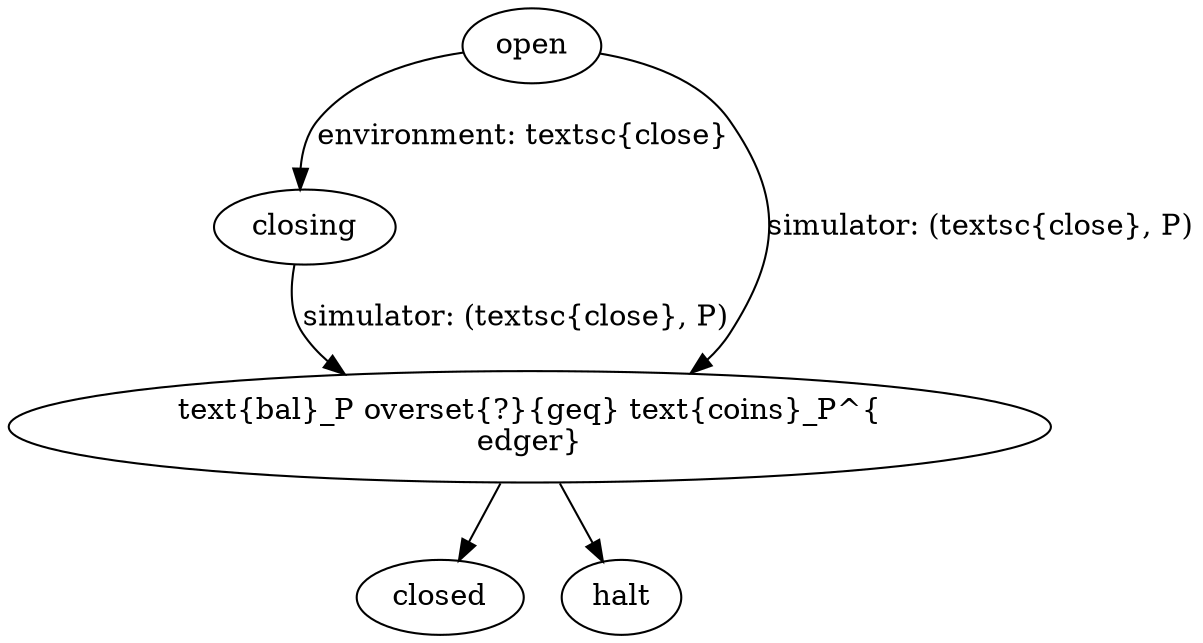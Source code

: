digraph G {
  open [texlbl="\textsc{open}"]
  closing [texlbl="\textsc{closing}"]
  open -> closing [label="\environment: \textsc{close}"]

  check_bal [label="\text{bal}_P \overset{?}{\geq} \text{coins}_P^{\ledger}",style=diamond]
  open -> check_bal [label="\simulator: (\textsc{close}, P)"]
  closing -> check_bal [label="\simulator: (\textsc{close}, P)"]

  closed [texlbl="\textsc{closed}"]
  check_bal -> closed [texlbl="True"]

  halt [texlbl="halt",style=rectangle]
  check_bal -> halt [texlbl="False"]
}
